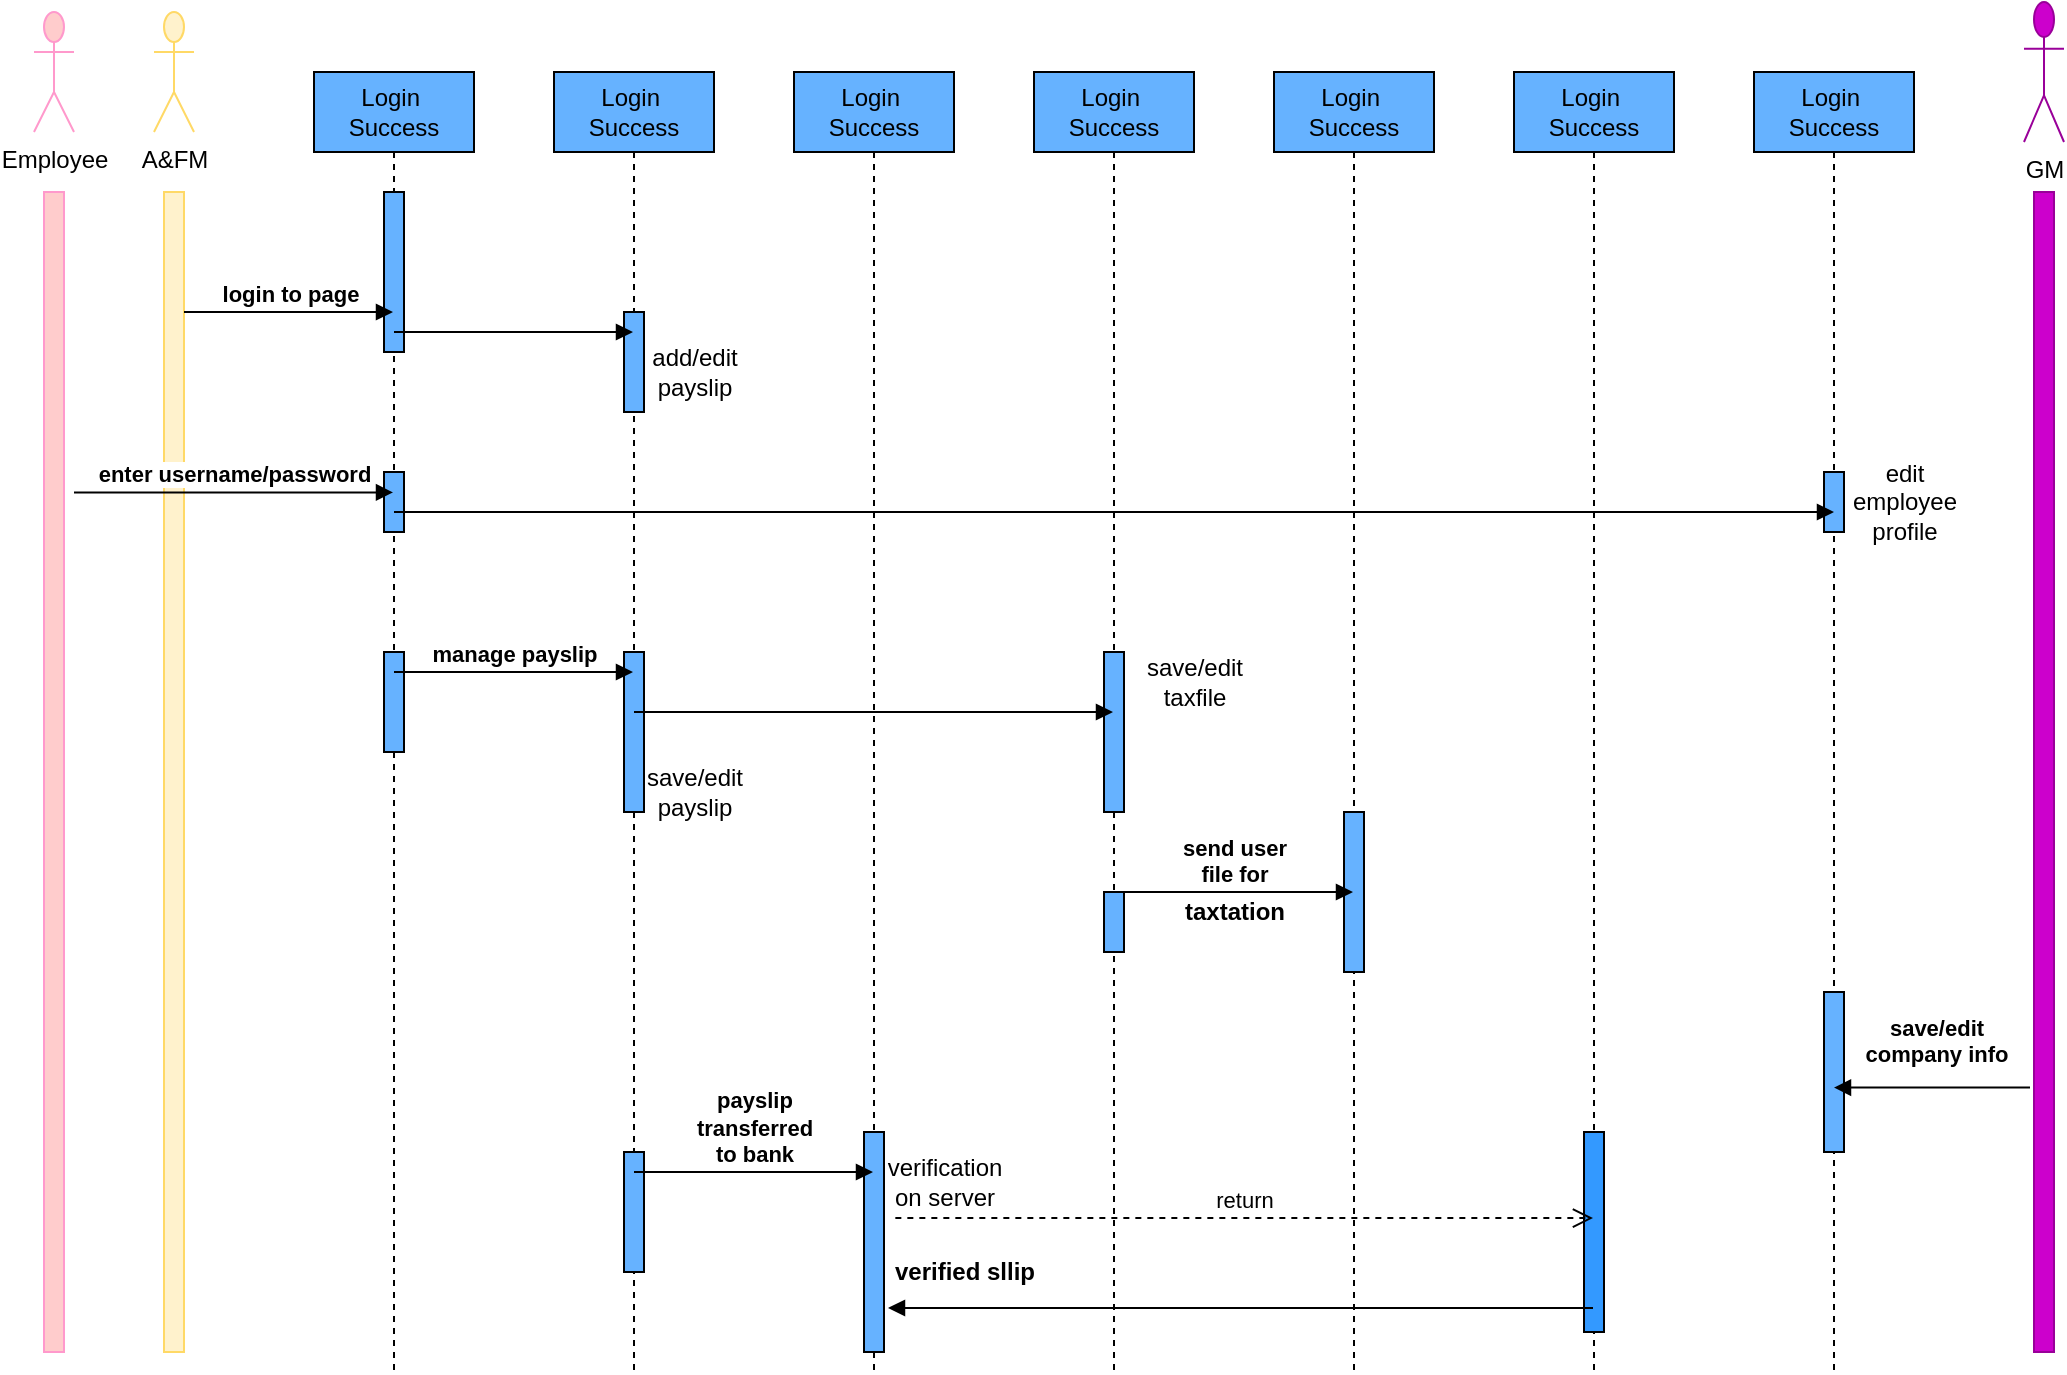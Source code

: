 <mxfile version="13.9.9" type="device"><diagram id="Ng7Y8DMWqQ5keWMxFiPo" name="Page-1"><mxGraphModel dx="1154" dy="760" grid="1" gridSize="10" guides="1" tooltips="1" connect="1" arrows="1" fold="1" page="1" pageScale="1" pageWidth="827" pageHeight="1169" math="0" shadow="0"><root><mxCell id="0"/><mxCell id="1" parent="0"/><mxCell id="swHcJNSbjBS0KHH_gwCM-1" value="" style="html=1;points=[];perimeter=orthogonalPerimeter;strokeColor=#FF99CC;fillColor=#FFCCCC;" vertex="1" parent="1"><mxGeometry x="25" y="100" width="10" height="580" as="geometry"/></mxCell><mxCell id="swHcJNSbjBS0KHH_gwCM-2" value="Employee" style="shape=umlActor;verticalLabelPosition=bottom;verticalAlign=top;html=1;strokeColor=#FF99CC;fillColor=#FFCCCC;" vertex="1" parent="1"><mxGeometry x="20" y="10" width="20" height="60" as="geometry"/></mxCell><mxCell id="swHcJNSbjBS0KHH_gwCM-3" value="A&amp;amp;FM" style="shape=umlActor;verticalLabelPosition=bottom;verticalAlign=top;html=1;strokeColor=#FFD966;fillColor=#FFF2CC;" vertex="1" parent="1"><mxGeometry x="80" y="10" width="20" height="60" as="geometry"/></mxCell><mxCell id="swHcJNSbjBS0KHH_gwCM-7" value="" style="html=1;points=[];perimeter=orthogonalPerimeter;strokeColor=#FFD966;fillColor=#FFF2CC;" vertex="1" parent="1"><mxGeometry x="85" y="100" width="10" height="580" as="geometry"/></mxCell><mxCell id="swHcJNSbjBS0KHH_gwCM-17" value="GM" style="shape=umlActor;verticalLabelPosition=bottom;verticalAlign=top;html=1;strokeColor=#990099;fillColor=#CC00CC;" vertex="1" parent="1"><mxGeometry x="1015" y="5" width="20" height="70" as="geometry"/></mxCell><mxCell id="swHcJNSbjBS0KHH_gwCM-18" value="" style="html=1;points=[];perimeter=orthogonalPerimeter;strokeColor=#990099;fillColor=#CC00CC;" vertex="1" parent="1"><mxGeometry x="1020" y="100" width="10" height="580" as="geometry"/></mxCell><mxCell id="swHcJNSbjBS0KHH_gwCM-20" value="Login&amp;nbsp;&lt;br&gt;Success" style="shape=umlLifeline;perimeter=lifelinePerimeter;whiteSpace=wrap;html=1;container=1;collapsible=0;recursiveResize=0;outlineConnect=0;strokeColor=#000000;fillColor=#66B2FF;" vertex="1" parent="1"><mxGeometry x="160" y="40" width="80" height="650" as="geometry"/></mxCell><mxCell id="swHcJNSbjBS0KHH_gwCM-29" value="" style="html=1;points=[];perimeter=orthogonalPerimeter;strokeColor=#000000;fillColor=#66B2FF;" vertex="1" parent="swHcJNSbjBS0KHH_gwCM-20"><mxGeometry x="35" y="60" width="10" height="80" as="geometry"/></mxCell><mxCell id="swHcJNSbjBS0KHH_gwCM-34" value="" style="html=1;points=[];perimeter=orthogonalPerimeter;strokeColor=#000000;fillColor=#66B2FF;" vertex="1" parent="swHcJNSbjBS0KHH_gwCM-20"><mxGeometry x="35" y="200" width="10" height="30" as="geometry"/></mxCell><mxCell id="swHcJNSbjBS0KHH_gwCM-41" value="" style="html=1;points=[];perimeter=orthogonalPerimeter;strokeColor=#000000;fillColor=#66B2FF;" vertex="1" parent="swHcJNSbjBS0KHH_gwCM-20"><mxGeometry x="35" y="290" width="10" height="50" as="geometry"/></mxCell><mxCell id="swHcJNSbjBS0KHH_gwCM-21" value="Login&amp;nbsp;&lt;br&gt;Success" style="shape=umlLifeline;perimeter=lifelinePerimeter;whiteSpace=wrap;html=1;container=1;collapsible=0;recursiveResize=0;outlineConnect=0;strokeColor=#000000;fillColor=#66B2FF;" vertex="1" parent="1"><mxGeometry x="280" y="40" width="80" height="650" as="geometry"/></mxCell><mxCell id="swHcJNSbjBS0KHH_gwCM-31" value="" style="html=1;points=[];perimeter=orthogonalPerimeter;strokeColor=#000000;fillColor=#66B2FF;" vertex="1" parent="swHcJNSbjBS0KHH_gwCM-21"><mxGeometry x="35" y="120" width="10" height="50" as="geometry"/></mxCell><mxCell id="swHcJNSbjBS0KHH_gwCM-42" value="" style="html=1;points=[];perimeter=orthogonalPerimeter;strokeColor=#000000;fillColor=#66B2FF;" vertex="1" parent="swHcJNSbjBS0KHH_gwCM-21"><mxGeometry x="35" y="290" width="10" height="80" as="geometry"/></mxCell><mxCell id="swHcJNSbjBS0KHH_gwCM-56" value="" style="html=1;points=[];perimeter=orthogonalPerimeter;strokeColor=#000000;fillColor=#66B2FF;" vertex="1" parent="swHcJNSbjBS0KHH_gwCM-21"><mxGeometry x="35" y="540" width="10" height="60" as="geometry"/></mxCell><mxCell id="swHcJNSbjBS0KHH_gwCM-22" value="Login&amp;nbsp;&lt;br&gt;Success" style="shape=umlLifeline;perimeter=lifelinePerimeter;whiteSpace=wrap;html=1;container=1;collapsible=0;recursiveResize=0;outlineConnect=0;strokeColor=#000000;fillColor=#66B2FF;" vertex="1" parent="1"><mxGeometry x="400" y="40" width="80" height="650" as="geometry"/></mxCell><mxCell id="swHcJNSbjBS0KHH_gwCM-57" value="" style="html=1;points=[];perimeter=orthogonalPerimeter;strokeColor=#000000;fillColor=#66B2FF;" vertex="1" parent="swHcJNSbjBS0KHH_gwCM-22"><mxGeometry x="35" y="530" width="10" height="110" as="geometry"/></mxCell><mxCell id="swHcJNSbjBS0KHH_gwCM-23" value="Login&amp;nbsp;&lt;br&gt;Success" style="shape=umlLifeline;perimeter=lifelinePerimeter;whiteSpace=wrap;html=1;container=1;collapsible=0;recursiveResize=0;outlineConnect=0;strokeColor=#000000;fillColor=#66B2FF;" vertex="1" parent="1"><mxGeometry x="520" y="40" width="80" height="650" as="geometry"/></mxCell><mxCell id="swHcJNSbjBS0KHH_gwCM-43" value="" style="html=1;points=[];perimeter=orthogonalPerimeter;strokeColor=#000000;fillColor=#66B2FF;" vertex="1" parent="swHcJNSbjBS0KHH_gwCM-23"><mxGeometry x="35" y="290" width="10" height="80" as="geometry"/></mxCell><mxCell id="swHcJNSbjBS0KHH_gwCM-48" value="" style="html=1;points=[];perimeter=orthogonalPerimeter;strokeColor=#000000;fillColor=#66B2FF;" vertex="1" parent="swHcJNSbjBS0KHH_gwCM-23"><mxGeometry x="35" y="410" width="10" height="30" as="geometry"/></mxCell><mxCell id="swHcJNSbjBS0KHH_gwCM-24" value="Login&amp;nbsp;&lt;br&gt;Success" style="shape=umlLifeline;perimeter=lifelinePerimeter;whiteSpace=wrap;html=1;container=1;collapsible=0;recursiveResize=0;outlineConnect=0;strokeColor=#000000;fillColor=#66B2FF;" vertex="1" parent="1"><mxGeometry x="640" y="40" width="80" height="650" as="geometry"/></mxCell><mxCell id="swHcJNSbjBS0KHH_gwCM-49" value="" style="html=1;points=[];perimeter=orthogonalPerimeter;strokeColor=#000000;fillColor=#66B2FF;" vertex="1" parent="swHcJNSbjBS0KHH_gwCM-24"><mxGeometry x="35" y="370" width="10" height="80" as="geometry"/></mxCell><mxCell id="swHcJNSbjBS0KHH_gwCM-25" value="Login&amp;nbsp;&lt;br&gt;Success" style="shape=umlLifeline;perimeter=lifelinePerimeter;whiteSpace=wrap;html=1;container=1;collapsible=0;recursiveResize=0;outlineConnect=0;strokeColor=#000000;fillColor=#66B2FF;" vertex="1" parent="1"><mxGeometry x="760" y="40" width="80" height="650" as="geometry"/></mxCell><mxCell id="swHcJNSbjBS0KHH_gwCM-26" value="Login&amp;nbsp;&lt;br&gt;Success" style="shape=umlLifeline;perimeter=lifelinePerimeter;whiteSpace=wrap;html=1;container=1;collapsible=0;recursiveResize=0;outlineConnect=0;strokeColor=#000000;fillColor=#66B2FF;" vertex="1" parent="1"><mxGeometry x="880" y="40" width="80" height="650" as="geometry"/></mxCell><mxCell id="swHcJNSbjBS0KHH_gwCM-39" value="" style="html=1;points=[];perimeter=orthogonalPerimeter;strokeColor=#000000;fillColor=#66B2FF;" vertex="1" parent="swHcJNSbjBS0KHH_gwCM-26"><mxGeometry x="35" y="200" width="10" height="30" as="geometry"/></mxCell><mxCell id="swHcJNSbjBS0KHH_gwCM-54" value="" style="html=1;points=[];perimeter=orthogonalPerimeter;strokeColor=#000000;fillColor=#66B2FF;" vertex="1" parent="swHcJNSbjBS0KHH_gwCM-26"><mxGeometry x="35" y="460" width="10" height="80" as="geometry"/></mxCell><mxCell id="swHcJNSbjBS0KHH_gwCM-30" value="&lt;b&gt;login to page&lt;/b&gt;" style="html=1;verticalAlign=bottom;endArrow=block;" edge="1" parent="1" target="swHcJNSbjBS0KHH_gwCM-20"><mxGeometry width="80" relative="1" as="geometry"><mxPoint x="95" y="160" as="sourcePoint"/><mxPoint x="175" y="160" as="targetPoint"/></mxGeometry></mxCell><mxCell id="swHcJNSbjBS0KHH_gwCM-32" value="" style="html=1;verticalAlign=bottom;endArrow=block;" edge="1" parent="1" target="swHcJNSbjBS0KHH_gwCM-21"><mxGeometry x="1" y="-29" width="80" relative="1" as="geometry"><mxPoint x="200" y="170" as="sourcePoint"/><mxPoint x="280" y="170" as="targetPoint"/><mxPoint x="20" y="-9" as="offset"/></mxGeometry></mxCell><mxCell id="swHcJNSbjBS0KHH_gwCM-33" value="add/edit&lt;br&gt;payslip" style="text;html=1;align=center;verticalAlign=middle;resizable=0;points=[];autosize=1;" vertex="1" parent="1"><mxGeometry x="320" y="175" width="60" height="30" as="geometry"/></mxCell><mxCell id="swHcJNSbjBS0KHH_gwCM-35" value="&lt;b&gt;enter username/password&lt;/b&gt;" style="html=1;verticalAlign=bottom;endArrow=block;exitX=1.5;exitY=0.259;exitDx=0;exitDy=0;exitPerimeter=0;" edge="1" parent="1" source="swHcJNSbjBS0KHH_gwCM-1" target="swHcJNSbjBS0KHH_gwCM-20"><mxGeometry width="80" relative="1" as="geometry"><mxPoint x="95" y="250" as="sourcePoint"/><mxPoint x="175" y="250" as="targetPoint"/></mxGeometry></mxCell><mxCell id="swHcJNSbjBS0KHH_gwCM-37" value="" style="html=1;verticalAlign=bottom;endArrow=block;" edge="1" parent="1"><mxGeometry width="80" relative="1" as="geometry"><mxPoint x="200" y="260" as="sourcePoint"/><mxPoint x="920" y="260" as="targetPoint"/></mxGeometry></mxCell><mxCell id="swHcJNSbjBS0KHH_gwCM-40" value="edit&lt;br&gt;employee&lt;br&gt;profile" style="text;html=1;align=center;verticalAlign=middle;resizable=0;points=[];autosize=1;" vertex="1" parent="1"><mxGeometry x="920" y="230" width="70" height="50" as="geometry"/></mxCell><mxCell id="swHcJNSbjBS0KHH_gwCM-44" value="&lt;b&gt;manage payslip&lt;/b&gt;" style="html=1;verticalAlign=bottom;endArrow=block;" edge="1" parent="1" target="swHcJNSbjBS0KHH_gwCM-21"><mxGeometry width="80" relative="1" as="geometry"><mxPoint x="200" y="340" as="sourcePoint"/><mxPoint x="280" y="340" as="targetPoint"/></mxGeometry></mxCell><mxCell id="swHcJNSbjBS0KHH_gwCM-45" value="save/edit&lt;br&gt;payslip" style="text;html=1;align=center;verticalAlign=middle;resizable=0;points=[];autosize=1;" vertex="1" parent="1"><mxGeometry x="320" y="385" width="60" height="30" as="geometry"/></mxCell><mxCell id="swHcJNSbjBS0KHH_gwCM-46" value="" style="html=1;verticalAlign=bottom;endArrow=block;" edge="1" parent="1" target="swHcJNSbjBS0KHH_gwCM-23"><mxGeometry width="80" relative="1" as="geometry"><mxPoint x="320" y="360" as="sourcePoint"/><mxPoint x="400" y="360" as="targetPoint"/></mxGeometry></mxCell><mxCell id="swHcJNSbjBS0KHH_gwCM-47" value="save/edit&lt;br&gt;taxfile" style="text;html=1;align=center;verticalAlign=middle;resizable=0;points=[];autosize=1;" vertex="1" parent="1"><mxGeometry x="570" y="330" width="60" height="30" as="geometry"/></mxCell><mxCell id="swHcJNSbjBS0KHH_gwCM-50" value="&lt;b&gt;send user&lt;br&gt;file for&lt;/b&gt;" style="html=1;verticalAlign=bottom;endArrow=block;" edge="1" parent="1" target="swHcJNSbjBS0KHH_gwCM-24"><mxGeometry width="80" relative="1" as="geometry"><mxPoint x="560" y="450" as="sourcePoint"/><mxPoint x="640" y="450" as="targetPoint"/></mxGeometry></mxCell><mxCell id="swHcJNSbjBS0KHH_gwCM-52" value="&lt;b&gt;taxtation&lt;/b&gt;" style="text;html=1;align=center;verticalAlign=middle;resizable=0;points=[];autosize=1;" vertex="1" parent="1"><mxGeometry x="585" y="450" width="70" height="20" as="geometry"/></mxCell><mxCell id="swHcJNSbjBS0KHH_gwCM-55" value="&lt;b&gt;save/edit&lt;br&gt;company info&lt;/b&gt;" style="html=1;verticalAlign=bottom;endArrow=block;exitX=-0.2;exitY=0.772;exitDx=0;exitDy=0;exitPerimeter=0;" edge="1" parent="1" source="swHcJNSbjBS0KHH_gwCM-18" target="swHcJNSbjBS0KHH_gwCM-26"><mxGeometry x="-0.029" y="-8" width="80" relative="1" as="geometry"><mxPoint x="940" y="520" as="sourcePoint"/><mxPoint x="1020" y="520" as="targetPoint"/><mxPoint as="offset"/></mxGeometry></mxCell><mxCell id="swHcJNSbjBS0KHH_gwCM-58" value="&lt;b&gt;payslip&lt;br&gt;transferred&lt;br&gt;to bank&lt;/b&gt;" style="html=1;verticalAlign=bottom;endArrow=block;" edge="1" parent="1" target="swHcJNSbjBS0KHH_gwCM-22"><mxGeometry width="80" relative="1" as="geometry"><mxPoint x="320" y="590" as="sourcePoint"/><mxPoint x="400" y="590" as="targetPoint"/></mxGeometry></mxCell><mxCell id="swHcJNSbjBS0KHH_gwCM-65" value="" style="html=1;points=[];perimeter=orthogonalPerimeter;fillColor=#3399FF;" vertex="1" parent="1"><mxGeometry x="795" y="570" width="10" height="100" as="geometry"/></mxCell><mxCell id="swHcJNSbjBS0KHH_gwCM-66" value="return" style="html=1;verticalAlign=bottom;endArrow=open;dashed=1;endSize=8;exitX=1.567;exitY=0.391;exitDx=0;exitDy=0;exitPerimeter=0;" edge="1" parent="1" source="swHcJNSbjBS0KHH_gwCM-57" target="swHcJNSbjBS0KHH_gwCM-25"><mxGeometry relative="1" as="geometry"><mxPoint x="610" y="500" as="sourcePoint"/><mxPoint x="530" y="500" as="targetPoint"/></mxGeometry></mxCell><mxCell id="swHcJNSbjBS0KHH_gwCM-72" value="verification&lt;br&gt;on server" style="text;html=1;align=center;verticalAlign=middle;resizable=0;points=[];autosize=1;" vertex="1" parent="1"><mxGeometry x="440" y="580" width="70" height="30" as="geometry"/></mxCell><mxCell id="swHcJNSbjBS0KHH_gwCM-73" value="" style="html=1;verticalAlign=bottom;endArrow=block;" edge="1" parent="1" source="swHcJNSbjBS0KHH_gwCM-25"><mxGeometry width="80" relative="1" as="geometry"><mxPoint x="530" y="490" as="sourcePoint"/><mxPoint x="447" y="658" as="targetPoint"/></mxGeometry></mxCell><mxCell id="swHcJNSbjBS0KHH_gwCM-74" value="&lt;b&gt;verified sllip&lt;/b&gt;" style="text;html=1;align=center;verticalAlign=middle;resizable=0;points=[];autosize=1;" vertex="1" parent="1"><mxGeometry x="440" y="630" width="90" height="20" as="geometry"/></mxCell></root></mxGraphModel></diagram></mxfile>